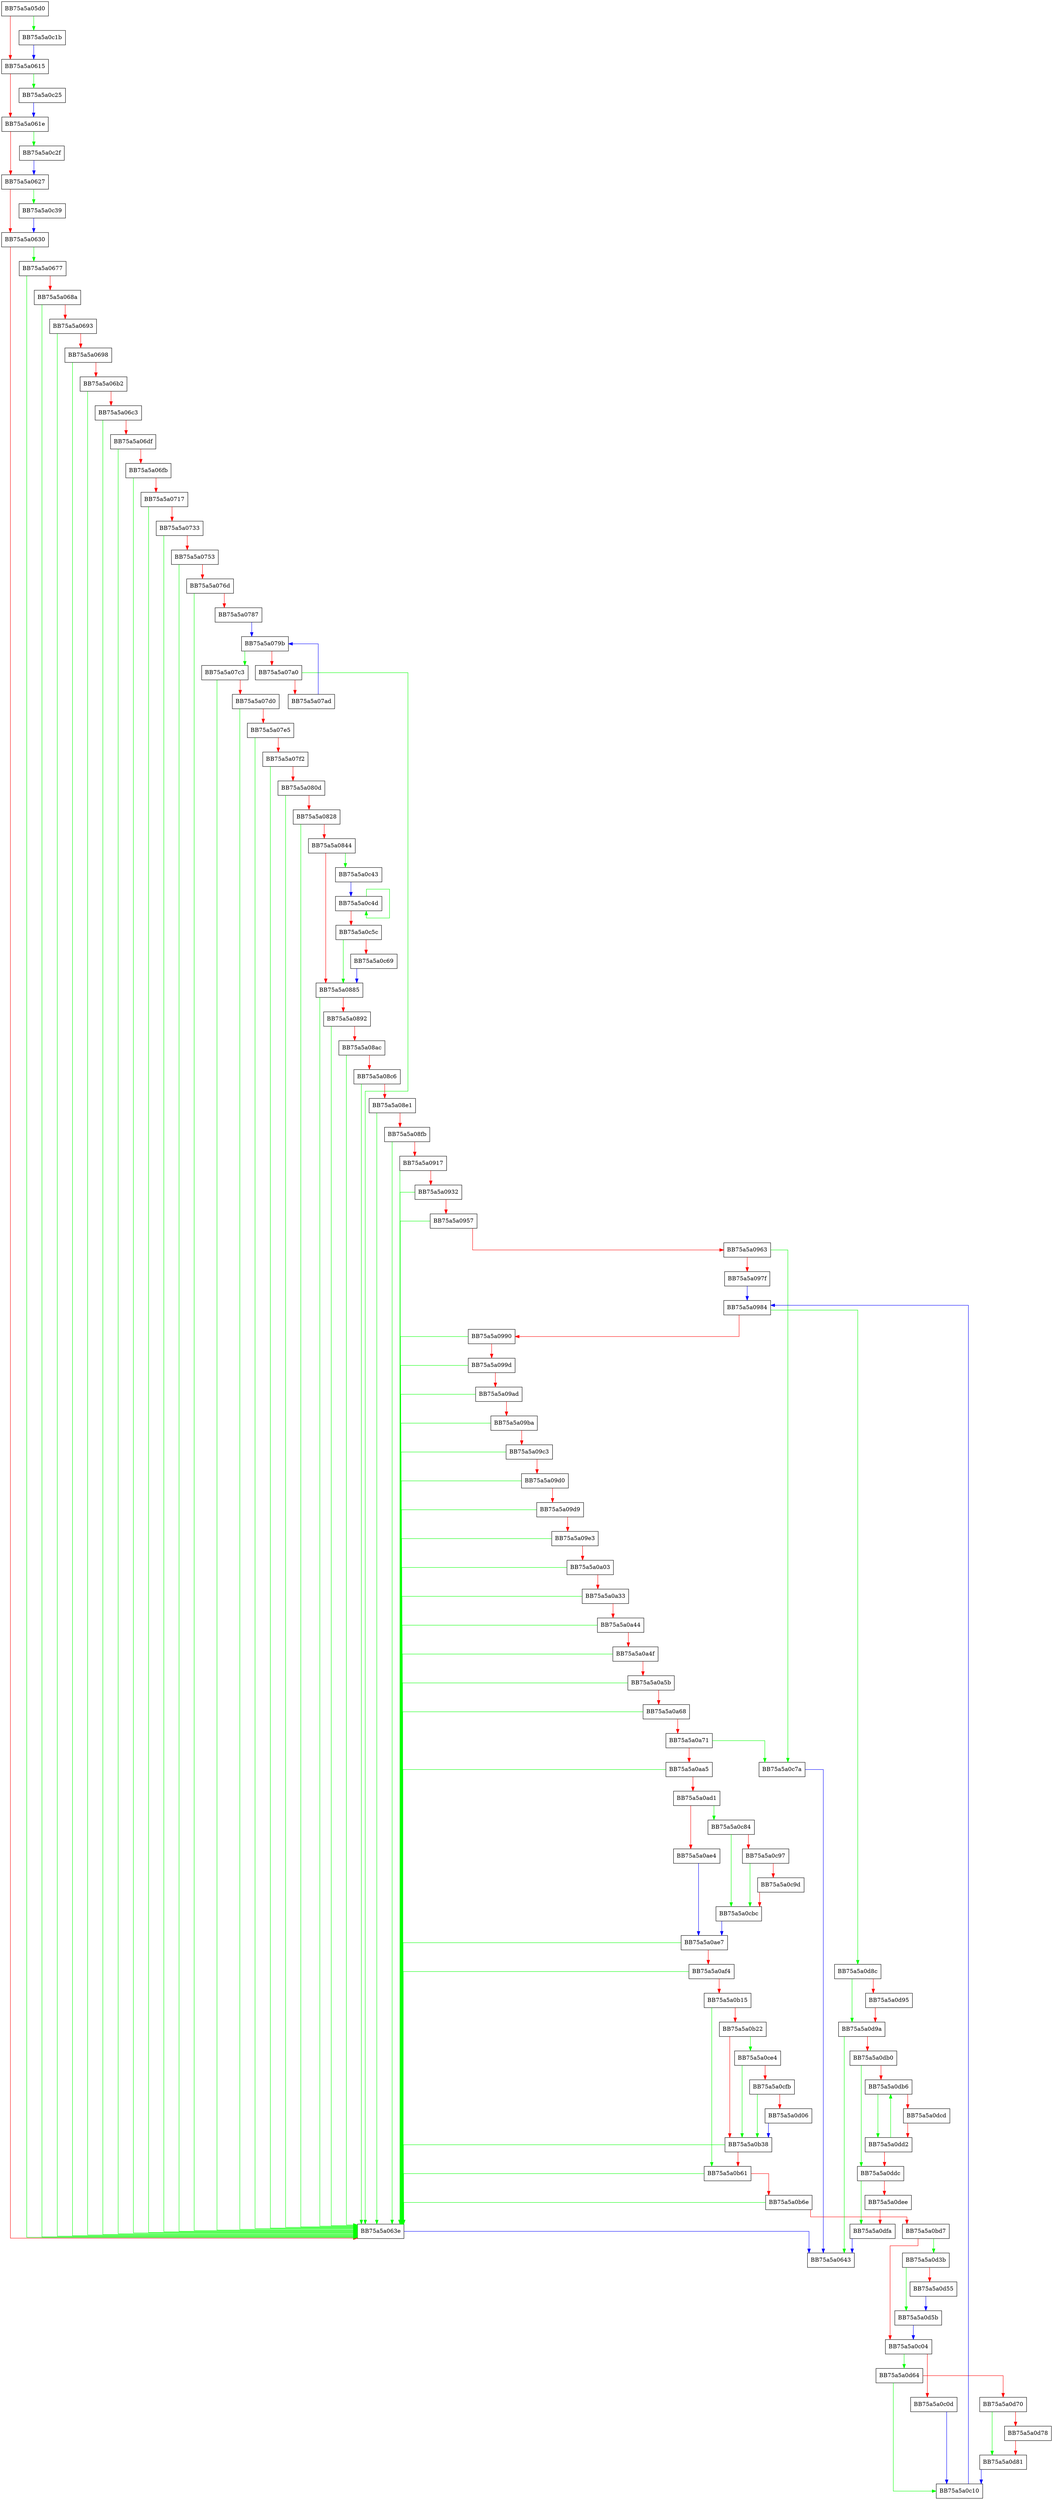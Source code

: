 digraph UnserializeThreat {
  node [shape="box"];
  graph [splines=ortho];
  BB75a5a05d0 -> BB75a5a0c1b [color="green"];
  BB75a5a05d0 -> BB75a5a0615 [color="red"];
  BB75a5a0615 -> BB75a5a0c25 [color="green"];
  BB75a5a0615 -> BB75a5a061e [color="red"];
  BB75a5a061e -> BB75a5a0c2f [color="green"];
  BB75a5a061e -> BB75a5a0627 [color="red"];
  BB75a5a0627 -> BB75a5a0c39 [color="green"];
  BB75a5a0627 -> BB75a5a0630 [color="red"];
  BB75a5a0630 -> BB75a5a0677 [color="green"];
  BB75a5a0630 -> BB75a5a063e [color="red"];
  BB75a5a063e -> BB75a5a0643 [color="blue"];
  BB75a5a0677 -> BB75a5a063e [color="green"];
  BB75a5a0677 -> BB75a5a068a [color="red"];
  BB75a5a068a -> BB75a5a063e [color="green"];
  BB75a5a068a -> BB75a5a0693 [color="red"];
  BB75a5a0693 -> BB75a5a063e [color="green"];
  BB75a5a0693 -> BB75a5a0698 [color="red"];
  BB75a5a0698 -> BB75a5a063e [color="green"];
  BB75a5a0698 -> BB75a5a06b2 [color="red"];
  BB75a5a06b2 -> BB75a5a063e [color="green"];
  BB75a5a06b2 -> BB75a5a06c3 [color="red"];
  BB75a5a06c3 -> BB75a5a063e [color="green"];
  BB75a5a06c3 -> BB75a5a06df [color="red"];
  BB75a5a06df -> BB75a5a063e [color="green"];
  BB75a5a06df -> BB75a5a06fb [color="red"];
  BB75a5a06fb -> BB75a5a063e [color="green"];
  BB75a5a06fb -> BB75a5a0717 [color="red"];
  BB75a5a0717 -> BB75a5a063e [color="green"];
  BB75a5a0717 -> BB75a5a0733 [color="red"];
  BB75a5a0733 -> BB75a5a063e [color="green"];
  BB75a5a0733 -> BB75a5a0753 [color="red"];
  BB75a5a0753 -> BB75a5a063e [color="green"];
  BB75a5a0753 -> BB75a5a076d [color="red"];
  BB75a5a076d -> BB75a5a063e [color="green"];
  BB75a5a076d -> BB75a5a0787 [color="red"];
  BB75a5a0787 -> BB75a5a079b [color="blue"];
  BB75a5a079b -> BB75a5a07c3 [color="green"];
  BB75a5a079b -> BB75a5a07a0 [color="red"];
  BB75a5a07a0 -> BB75a5a063e [color="green"];
  BB75a5a07a0 -> BB75a5a07ad [color="red"];
  BB75a5a07ad -> BB75a5a079b [color="blue"];
  BB75a5a07c3 -> BB75a5a063e [color="green"];
  BB75a5a07c3 -> BB75a5a07d0 [color="red"];
  BB75a5a07d0 -> BB75a5a063e [color="green"];
  BB75a5a07d0 -> BB75a5a07e5 [color="red"];
  BB75a5a07e5 -> BB75a5a063e [color="green"];
  BB75a5a07e5 -> BB75a5a07f2 [color="red"];
  BB75a5a07f2 -> BB75a5a063e [color="green"];
  BB75a5a07f2 -> BB75a5a080d [color="red"];
  BB75a5a080d -> BB75a5a063e [color="green"];
  BB75a5a080d -> BB75a5a0828 [color="red"];
  BB75a5a0828 -> BB75a5a063e [color="green"];
  BB75a5a0828 -> BB75a5a0844 [color="red"];
  BB75a5a0844 -> BB75a5a0c43 [color="green"];
  BB75a5a0844 -> BB75a5a0885 [color="red"];
  BB75a5a0885 -> BB75a5a063e [color="green"];
  BB75a5a0885 -> BB75a5a0892 [color="red"];
  BB75a5a0892 -> BB75a5a063e [color="green"];
  BB75a5a0892 -> BB75a5a08ac [color="red"];
  BB75a5a08ac -> BB75a5a063e [color="green"];
  BB75a5a08ac -> BB75a5a08c6 [color="red"];
  BB75a5a08c6 -> BB75a5a063e [color="green"];
  BB75a5a08c6 -> BB75a5a08e1 [color="red"];
  BB75a5a08e1 -> BB75a5a063e [color="green"];
  BB75a5a08e1 -> BB75a5a08fb [color="red"];
  BB75a5a08fb -> BB75a5a063e [color="green"];
  BB75a5a08fb -> BB75a5a0917 [color="red"];
  BB75a5a0917 -> BB75a5a063e [color="green"];
  BB75a5a0917 -> BB75a5a0932 [color="red"];
  BB75a5a0932 -> BB75a5a063e [color="green"];
  BB75a5a0932 -> BB75a5a0957 [color="red"];
  BB75a5a0957 -> BB75a5a063e [color="green"];
  BB75a5a0957 -> BB75a5a0963 [color="red"];
  BB75a5a0963 -> BB75a5a0c7a [color="green"];
  BB75a5a0963 -> BB75a5a097f [color="red"];
  BB75a5a097f -> BB75a5a0984 [color="blue"];
  BB75a5a0984 -> BB75a5a0d8c [color="green"];
  BB75a5a0984 -> BB75a5a0990 [color="red"];
  BB75a5a0990 -> BB75a5a063e [color="green"];
  BB75a5a0990 -> BB75a5a099d [color="red"];
  BB75a5a099d -> BB75a5a063e [color="green"];
  BB75a5a099d -> BB75a5a09ad [color="red"];
  BB75a5a09ad -> BB75a5a063e [color="green"];
  BB75a5a09ad -> BB75a5a09ba [color="red"];
  BB75a5a09ba -> BB75a5a063e [color="green"];
  BB75a5a09ba -> BB75a5a09c3 [color="red"];
  BB75a5a09c3 -> BB75a5a063e [color="green"];
  BB75a5a09c3 -> BB75a5a09d0 [color="red"];
  BB75a5a09d0 -> BB75a5a063e [color="green"];
  BB75a5a09d0 -> BB75a5a09d9 [color="red"];
  BB75a5a09d9 -> BB75a5a063e [color="green"];
  BB75a5a09d9 -> BB75a5a09e3 [color="red"];
  BB75a5a09e3 -> BB75a5a063e [color="green"];
  BB75a5a09e3 -> BB75a5a0a03 [color="red"];
  BB75a5a0a03 -> BB75a5a063e [color="green"];
  BB75a5a0a03 -> BB75a5a0a33 [color="red"];
  BB75a5a0a33 -> BB75a5a063e [color="green"];
  BB75a5a0a33 -> BB75a5a0a44 [color="red"];
  BB75a5a0a44 -> BB75a5a063e [color="green"];
  BB75a5a0a44 -> BB75a5a0a4f [color="red"];
  BB75a5a0a4f -> BB75a5a063e [color="green"];
  BB75a5a0a4f -> BB75a5a0a5b [color="red"];
  BB75a5a0a5b -> BB75a5a063e [color="green"];
  BB75a5a0a5b -> BB75a5a0a68 [color="red"];
  BB75a5a0a68 -> BB75a5a063e [color="green"];
  BB75a5a0a68 -> BB75a5a0a71 [color="red"];
  BB75a5a0a71 -> BB75a5a0c7a [color="green"];
  BB75a5a0a71 -> BB75a5a0aa5 [color="red"];
  BB75a5a0aa5 -> BB75a5a063e [color="green"];
  BB75a5a0aa5 -> BB75a5a0ad1 [color="red"];
  BB75a5a0ad1 -> BB75a5a0c84 [color="green"];
  BB75a5a0ad1 -> BB75a5a0ae4 [color="red"];
  BB75a5a0ae4 -> BB75a5a0ae7 [color="blue"];
  BB75a5a0ae7 -> BB75a5a063e [color="green"];
  BB75a5a0ae7 -> BB75a5a0af4 [color="red"];
  BB75a5a0af4 -> BB75a5a063e [color="green"];
  BB75a5a0af4 -> BB75a5a0b15 [color="red"];
  BB75a5a0b15 -> BB75a5a0b61 [color="green"];
  BB75a5a0b15 -> BB75a5a0b22 [color="red"];
  BB75a5a0b22 -> BB75a5a0ce4 [color="green"];
  BB75a5a0b22 -> BB75a5a0b38 [color="red"];
  BB75a5a0b38 -> BB75a5a063e [color="green"];
  BB75a5a0b38 -> BB75a5a0b61 [color="red"];
  BB75a5a0b61 -> BB75a5a063e [color="green"];
  BB75a5a0b61 -> BB75a5a0b6e [color="red"];
  BB75a5a0b6e -> BB75a5a063e [color="green"];
  BB75a5a0b6e -> BB75a5a0bd7 [color="red"];
  BB75a5a0bd7 -> BB75a5a0d3b [color="green"];
  BB75a5a0bd7 -> BB75a5a0c04 [color="red"];
  BB75a5a0c04 -> BB75a5a0d64 [color="green"];
  BB75a5a0c04 -> BB75a5a0c0d [color="red"];
  BB75a5a0c0d -> BB75a5a0c10 [color="blue"];
  BB75a5a0c10 -> BB75a5a0984 [color="blue"];
  BB75a5a0c1b -> BB75a5a0615 [color="blue"];
  BB75a5a0c25 -> BB75a5a061e [color="blue"];
  BB75a5a0c2f -> BB75a5a0627 [color="blue"];
  BB75a5a0c39 -> BB75a5a0630 [color="blue"];
  BB75a5a0c43 -> BB75a5a0c4d [color="blue"];
  BB75a5a0c4d -> BB75a5a0c4d [color="green"];
  BB75a5a0c4d -> BB75a5a0c5c [color="red"];
  BB75a5a0c5c -> BB75a5a0885 [color="green"];
  BB75a5a0c5c -> BB75a5a0c69 [color="red"];
  BB75a5a0c69 -> BB75a5a0885 [color="blue"];
  BB75a5a0c7a -> BB75a5a0643 [color="blue"];
  BB75a5a0c84 -> BB75a5a0cbc [color="green"];
  BB75a5a0c84 -> BB75a5a0c97 [color="red"];
  BB75a5a0c97 -> BB75a5a0cbc [color="green"];
  BB75a5a0c97 -> BB75a5a0c9d [color="red"];
  BB75a5a0c9d -> BB75a5a0cbc [color="red"];
  BB75a5a0cbc -> BB75a5a0ae7 [color="blue"];
  BB75a5a0ce4 -> BB75a5a0b38 [color="green"];
  BB75a5a0ce4 -> BB75a5a0cfb [color="red"];
  BB75a5a0cfb -> BB75a5a0b38 [color="green"];
  BB75a5a0cfb -> BB75a5a0d06 [color="red"];
  BB75a5a0d06 -> BB75a5a0b38 [color="blue"];
  BB75a5a0d3b -> BB75a5a0d5b [color="green"];
  BB75a5a0d3b -> BB75a5a0d55 [color="red"];
  BB75a5a0d55 -> BB75a5a0d5b [color="blue"];
  BB75a5a0d5b -> BB75a5a0c04 [color="blue"];
  BB75a5a0d64 -> BB75a5a0c10 [color="green"];
  BB75a5a0d64 -> BB75a5a0d70 [color="red"];
  BB75a5a0d70 -> BB75a5a0d81 [color="green"];
  BB75a5a0d70 -> BB75a5a0d78 [color="red"];
  BB75a5a0d78 -> BB75a5a0d81 [color="red"];
  BB75a5a0d81 -> BB75a5a0c10 [color="blue"];
  BB75a5a0d8c -> BB75a5a0d9a [color="green"];
  BB75a5a0d8c -> BB75a5a0d95 [color="red"];
  BB75a5a0d95 -> BB75a5a0d9a [color="red"];
  BB75a5a0d9a -> BB75a5a0643 [color="green"];
  BB75a5a0d9a -> BB75a5a0db0 [color="red"];
  BB75a5a0db0 -> BB75a5a0ddc [color="green"];
  BB75a5a0db0 -> BB75a5a0db6 [color="red"];
  BB75a5a0db6 -> BB75a5a0dd2 [color="green"];
  BB75a5a0db6 -> BB75a5a0dcd [color="red"];
  BB75a5a0dcd -> BB75a5a0dd2 [color="red"];
  BB75a5a0dd2 -> BB75a5a0db6 [color="green"];
  BB75a5a0dd2 -> BB75a5a0ddc [color="red"];
  BB75a5a0ddc -> BB75a5a0dfa [color="green"];
  BB75a5a0ddc -> BB75a5a0dee [color="red"];
  BB75a5a0dee -> BB75a5a0dfa [color="red"];
  BB75a5a0dfa -> BB75a5a0643 [color="blue"];
}